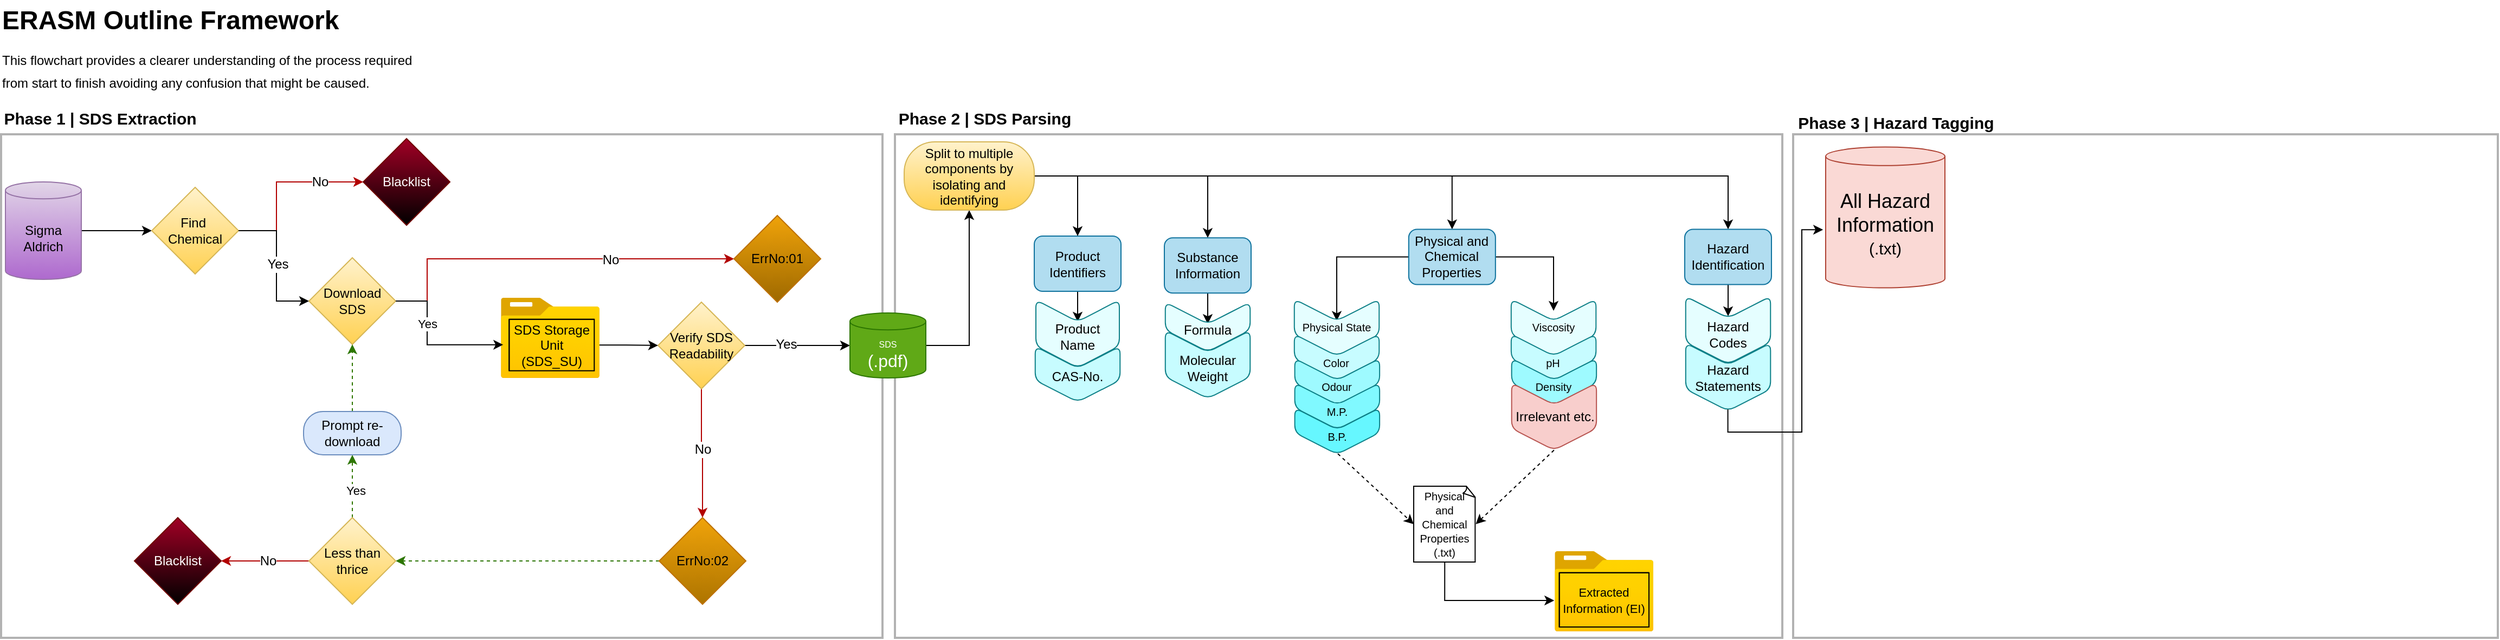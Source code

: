<mxfile version="24.7.5">
  <diagram name="Page-1" id="0I6r3eatLLzhdnNPI9bZ">
    <mxGraphModel dx="733" dy="535" grid="1" gridSize="10" guides="1" tooltips="1" connect="1" arrows="1" fold="1" page="1" pageScale="1" pageWidth="2336" pageHeight="1654" math="0" shadow="0">
      <root>
        <mxCell id="0" />
        <mxCell id="1" parent="0" />
        <mxCell id="2ysG0IZwZ4ry6b-tC9r9-176" value="" style="rounded=0;whiteSpace=wrap;html=1;fillColor=none;strokeWidth=2;opacity=30;" vertex="1" parent="1">
          <mxGeometry x="1660" y="125" width="650" height="465" as="geometry" />
        </mxCell>
        <mxCell id="AweW9JlIoIycyxR6Y38T-5" value="" style="rounded=0;whiteSpace=wrap;html=1;fillColor=none;strokeWidth=2;opacity=30;" parent="1" vertex="1">
          <mxGeometry x="7" y="125" width="813" height="465" as="geometry" />
        </mxCell>
        <mxCell id="AweW9JlIoIycyxR6Y38T-46" value="" style="rounded=0;whiteSpace=wrap;html=1;fillColor=none;strokeWidth=2;opacity=30;" parent="1" vertex="1">
          <mxGeometry x="831.5" y="125" width="818.5" height="465" as="geometry" />
        </mxCell>
        <mxCell id="AweW9JlIoIycyxR6Y38T-1" value="&lt;h1 style=&quot;margin-top: 0px; line-height: 70%; font-size: 3px;&quot;&gt;&lt;span style=&quot;background-color: initial;&quot;&gt;&lt;br&gt;&lt;/span&gt;&lt;/h1&gt;&lt;h1 style=&quot;margin-top: 0px; line-height: 70%;&quot;&gt;&lt;span style=&quot;background-color: initial;&quot;&gt;ERASM Outline Framework&lt;/span&gt;&lt;/h1&gt;&lt;h1 style=&quot;margin-top: 0px; line-height: 70%;&quot;&gt;&lt;span style=&quot;font-size: 12px; font-weight: normal;&quot;&gt;This flowchart provides a clearer understanding of the process required from start to finish avoiding any confusion that might be caused.&lt;/span&gt;&lt;/h1&gt;" style="text;html=1;whiteSpace=wrap;overflow=hidden;rounded=0;" parent="1" vertex="1">
          <mxGeometry x="6" y="1" width="390" height="89" as="geometry" />
        </mxCell>
        <mxCell id="AweW9JlIoIycyxR6Y38T-2" style="edgeStyle=orthogonalEdgeStyle;rounded=0;orthogonalLoop=1;jettySize=auto;html=1;exitX=0.5;exitY=1;exitDx=0;exitDy=0;" parent="1" edge="1">
          <mxGeometry relative="1" as="geometry">
            <mxPoint x="183" y="142" as="sourcePoint" />
            <mxPoint x="183" y="142" as="targetPoint" />
          </mxGeometry>
        </mxCell>
        <mxCell id="AweW9JlIoIycyxR6Y38T-7" value="" style="edgeStyle=orthogonalEdgeStyle;rounded=0;orthogonalLoop=1;jettySize=auto;html=1;" parent="1" source="AweW9JlIoIycyxR6Y38T-3" target="AweW9JlIoIycyxR6Y38T-6" edge="1">
          <mxGeometry relative="1" as="geometry" />
        </mxCell>
        <mxCell id="AweW9JlIoIycyxR6Y38T-3" value="Sigma Aldrich" style="shape=cylinder3;whiteSpace=wrap;html=1;boundedLbl=1;backgroundOutline=1;size=7.833;fillColor=#e1d5e7;strokeColor=#9673a6;gradientColor=#ae69ce;" parent="1" vertex="1">
          <mxGeometry x="11" y="169" width="70" height="90" as="geometry" />
        </mxCell>
        <mxCell id="AweW9JlIoIycyxR6Y38T-12" value="" style="edgeStyle=orthogonalEdgeStyle;rounded=0;orthogonalLoop=1;jettySize=auto;html=1;fontFamily=Helvetica;fontSize=12;fontColor=default;fillColor=#e51400;strokeColor=#B20000;" parent="1" source="AweW9JlIoIycyxR6Y38T-6" target="AweW9JlIoIycyxR6Y38T-11" edge="1">
          <mxGeometry relative="1" as="geometry">
            <Array as="points">
              <mxPoint x="261" y="214" />
              <mxPoint x="261" y="169" />
            </Array>
          </mxGeometry>
        </mxCell>
        <mxCell id="AweW9JlIoIycyxR6Y38T-13" value="No" style="edgeLabel;html=1;align=center;verticalAlign=middle;resizable=0;points=[];strokeColor=#d6b656;fontFamily=Helvetica;fontSize=12;fontColor=default;fillColor=#fff2cc;gradientColor=#ffd152;" parent="AweW9JlIoIycyxR6Y38T-12" vertex="1" connectable="0">
          <mxGeometry x="0.211" relative="1" as="geometry">
            <mxPoint x="23" as="offset" />
          </mxGeometry>
        </mxCell>
        <mxCell id="AweW9JlIoIycyxR6Y38T-6" value="Find&amp;nbsp; Chemical" style="rhombus;whiteSpace=wrap;html=1;fillColor=#fff2cc;strokeColor=#d6b656;gradientColor=#ffd152;" parent="1" vertex="1">
          <mxGeometry x="146" y="174" width="80" height="80" as="geometry" />
        </mxCell>
        <mxCell id="AweW9JlIoIycyxR6Y38T-22" value="" style="edgeStyle=orthogonalEdgeStyle;rounded=0;orthogonalLoop=1;jettySize=auto;html=1;fontFamily=Helvetica;fontSize=12;fontColor=default;fillColor=#e51400;strokeColor=#B20000;entryX=0;entryY=0.5;entryDx=0;entryDy=0;" parent="1" source="AweW9JlIoIycyxR6Y38T-8" target="AweW9JlIoIycyxR6Y38T-21" edge="1">
          <mxGeometry relative="1" as="geometry">
            <Array as="points">
              <mxPoint x="400" y="279" />
              <mxPoint x="400" y="240" />
              <mxPoint x="510" y="240" />
            </Array>
          </mxGeometry>
        </mxCell>
        <mxCell id="AweW9JlIoIycyxR6Y38T-23" value="No" style="edgeLabel;html=1;align=center;verticalAlign=middle;resizable=0;points=[];strokeColor=#d6b656;fontFamily=Helvetica;fontSize=12;fontColor=default;fillColor=#fff2cc;gradientColor=#ffd152;" parent="AweW9JlIoIycyxR6Y38T-22" vertex="1" connectable="0">
          <mxGeometry x="0.347" y="-2" relative="1" as="geometry">
            <mxPoint y="-1" as="offset" />
          </mxGeometry>
        </mxCell>
        <mxCell id="AweW9JlIoIycyxR6Y38T-8" value="Download SDS" style="rhombus;whiteSpace=wrap;html=1;fillColor=#fff2cc;strokeColor=#d6b656;gradientColor=#ffd152;" parent="1" vertex="1">
          <mxGeometry x="291" y="239" width="80" height="80" as="geometry" />
        </mxCell>
        <mxCell id="AweW9JlIoIycyxR6Y38T-11" value="Blacklist" style="rhombus;whiteSpace=wrap;html=1;fillColor=#a20025;strokeColor=#6F0000;fontColor=#ffffff;gradientColor=default;" parent="1" vertex="1">
          <mxGeometry x="341" y="129" width="80" height="80" as="geometry" />
        </mxCell>
        <mxCell id="AweW9JlIoIycyxR6Y38T-9" value="" style="edgeStyle=orthogonalEdgeStyle;rounded=0;orthogonalLoop=1;jettySize=auto;html=1;fontFamily=Helvetica;fontSize=12;fontColor=default;" parent="1" source="AweW9JlIoIycyxR6Y38T-6" target="AweW9JlIoIycyxR6Y38T-8" edge="1">
          <mxGeometry relative="1" as="geometry">
            <Array as="points">
              <mxPoint x="261" y="214" />
              <mxPoint x="261" y="279" />
            </Array>
          </mxGeometry>
        </mxCell>
        <mxCell id="AweW9JlIoIycyxR6Y38T-14" value="Yes" style="edgeLabel;html=1;align=center;verticalAlign=middle;resizable=0;points=[];strokeColor=#d6b656;fontFamily=Helvetica;fontSize=12;fontColor=default;fillColor=#fff2cc;gradientColor=#ffd152;" parent="AweW9JlIoIycyxR6Y38T-9" vertex="1" connectable="0">
          <mxGeometry x="0.012" y="1" relative="1" as="geometry">
            <mxPoint as="offset" />
          </mxGeometry>
        </mxCell>
        <mxCell id="AweW9JlIoIycyxR6Y38T-26" value="" style="edgeStyle=orthogonalEdgeStyle;rounded=0;orthogonalLoop=1;jettySize=auto;html=1;fontFamily=Helvetica;fontSize=12;fontColor=default;entryX=0;entryY=0.5;entryDx=0;entryDy=0;entryPerimeter=0;" parent="1" source="AweW9JlIoIycyxR6Y38T-19" target="AweW9JlIoIycyxR6Y38T-44" edge="1">
          <mxGeometry relative="1" as="geometry">
            <mxPoint x="773" y="323" as="targetPoint" />
          </mxGeometry>
        </mxCell>
        <mxCell id="AweW9JlIoIycyxR6Y38T-32" value="Yes" style="edgeLabel;html=1;align=center;verticalAlign=middle;resizable=0;points=[];strokeColor=#d6b656;fontFamily=Helvetica;fontSize=12;fontColor=default;fillColor=#fff2cc;gradientColor=#ffd152;" parent="AweW9JlIoIycyxR6Y38T-26" vertex="1" connectable="0">
          <mxGeometry x="-0.23" y="1" relative="1" as="geometry">
            <mxPoint as="offset" />
          </mxGeometry>
        </mxCell>
        <mxCell id="AweW9JlIoIycyxR6Y38T-28" value="" style="edgeStyle=orthogonalEdgeStyle;rounded=0;orthogonalLoop=1;jettySize=auto;html=1;fontFamily=Helvetica;fontSize=12;fontColor=default;exitX=0.5;exitY=1;exitDx=0;exitDy=0;fillColor=#e51400;strokeColor=#B20000;" parent="1" source="AweW9JlIoIycyxR6Y38T-19" target="AweW9JlIoIycyxR6Y38T-30" edge="1">
          <mxGeometry relative="1" as="geometry">
            <mxPoint x="783" y="494" as="targetPoint" />
            <Array as="points" />
            <mxPoint x="653" y="391" as="sourcePoint" />
          </mxGeometry>
        </mxCell>
        <mxCell id="AweW9JlIoIycyxR6Y38T-31" value="No" style="edgeLabel;html=1;align=center;verticalAlign=middle;resizable=0;points=[];strokeColor=#d6b656;fontFamily=Helvetica;fontSize=12;fontColor=default;fillColor=#fff2cc;gradientColor=#ffd152;" parent="AweW9JlIoIycyxR6Y38T-28" vertex="1" connectable="0">
          <mxGeometry x="0.064" y="-2" relative="1" as="geometry">
            <mxPoint x="2" y="-7" as="offset" />
          </mxGeometry>
        </mxCell>
        <mxCell id="AweW9JlIoIycyxR6Y38T-19" value="Verify SDS Readability" style="rhombus;whiteSpace=wrap;html=1;fillColor=#fff2cc;strokeColor=#d6b656;gradientColor=#ffd152;" parent="1" vertex="1">
          <mxGeometry x="613" y="280" width="80" height="80" as="geometry" />
        </mxCell>
        <mxCell id="AweW9JlIoIycyxR6Y38T-21" value="ErrNo:01" style="rhombus;whiteSpace=wrap;html=1;fillColor=#f0a30a;strokeColor=#BD7000;fontColor=#000000;gradientColor=#9e6900;" parent="1" vertex="1">
          <mxGeometry x="683" y="200" width="80" height="80" as="geometry" />
        </mxCell>
        <mxCell id="AweW9JlIoIycyxR6Y38T-35" value="" style="edgeStyle=orthogonalEdgeStyle;rounded=0;orthogonalLoop=1;jettySize=auto;html=1;fontFamily=Helvetica;fontSize=12;fontColor=default;entryX=1;entryY=0.5;entryDx=0;entryDy=0;dashed=1;fillColor=#60a917;strokeColor=#2D7600;" parent="1" source="AweW9JlIoIycyxR6Y38T-30" target="AweW9JlIoIycyxR6Y38T-36" edge="1">
          <mxGeometry relative="1" as="geometry">
            <mxPoint x="360" y="552" as="targetPoint" />
          </mxGeometry>
        </mxCell>
        <mxCell id="AweW9JlIoIycyxR6Y38T-30" value="ErrNo:02" style="rhombus;whiteSpace=wrap;html=1;fillColor=#f0a30a;strokeColor=#BD7000;fontColor=#000000;gradientColor=#ad7400;" parent="1" vertex="1">
          <mxGeometry x="614" y="479" width="80" height="80" as="geometry" />
        </mxCell>
        <mxCell id="AweW9JlIoIycyxR6Y38T-37" style="edgeStyle=orthogonalEdgeStyle;rounded=0;orthogonalLoop=1;jettySize=auto;html=1;entryX=0.5;entryY=1;entryDx=0;entryDy=0;fontFamily=Helvetica;fontSize=12;fontColor=default;dashed=1;fillColor=#60a917;strokeColor=#2D7600;" parent="1" source="AweW9JlIoIycyxR6Y38T-38" target="AweW9JlIoIycyxR6Y38T-8" edge="1">
          <mxGeometry relative="1" as="geometry" />
        </mxCell>
        <mxCell id="AweW9JlIoIycyxR6Y38T-42" style="edgeStyle=orthogonalEdgeStyle;rounded=0;orthogonalLoop=1;jettySize=auto;html=1;entryX=1;entryY=0.5;entryDx=0;entryDy=0;fontFamily=Helvetica;fontSize=12;fontColor=default;fillColor=#e51400;strokeColor=#B20000;" parent="1" source="AweW9JlIoIycyxR6Y38T-36" target="AweW9JlIoIycyxR6Y38T-41" edge="1">
          <mxGeometry relative="1" as="geometry" />
        </mxCell>
        <mxCell id="AweW9JlIoIycyxR6Y38T-43" value="No" style="edgeLabel;html=1;align=center;verticalAlign=middle;resizable=0;points=[];strokeColor=#d6b656;fontFamily=Helvetica;fontSize=12;fontColor=default;fillColor=#fff2cc;gradientColor=#ffd152;" parent="AweW9JlIoIycyxR6Y38T-42" vertex="1" connectable="0">
          <mxGeometry x="0.161" relative="1" as="geometry">
            <mxPoint x="9" as="offset" />
          </mxGeometry>
        </mxCell>
        <mxCell id="2ysG0IZwZ4ry6b-tC9r9-46" value="" style="edgeStyle=orthogonalEdgeStyle;rounded=0;orthogonalLoop=1;jettySize=auto;html=1;strokeColor=#2e7601;dashed=1;" edge="1" parent="1" source="AweW9JlIoIycyxR6Y38T-36" target="AweW9JlIoIycyxR6Y38T-38">
          <mxGeometry relative="1" as="geometry" />
        </mxCell>
        <mxCell id="2ysG0IZwZ4ry6b-tC9r9-193" value="Yes" style="edgeLabel;html=1;align=center;verticalAlign=middle;resizable=0;points=[];" vertex="1" connectable="0" parent="2ysG0IZwZ4ry6b-tC9r9-46">
          <mxGeometry x="-0.123" y="-3" relative="1" as="geometry">
            <mxPoint as="offset" />
          </mxGeometry>
        </mxCell>
        <mxCell id="AweW9JlIoIycyxR6Y38T-36" value="Less than thrice" style="rhombus;whiteSpace=wrap;html=1;fillColor=#fff2cc;strokeColor=#d6b656;gradientColor=#ffd152;" parent="1" vertex="1">
          <mxGeometry x="291" y="479" width="80" height="80" as="geometry" />
        </mxCell>
        <mxCell id="AweW9JlIoIycyxR6Y38T-38" value="&lt;div&gt;Prompt re-download&lt;br&gt;&lt;/div&gt;" style="rounded=1;whiteSpace=wrap;html=1;strokeColor=#6c8ebf;align=center;verticalAlign=middle;fontFamily=Helvetica;fontSize=12;fillColor=#dae8fc;arcSize=45;" parent="1" vertex="1">
          <mxGeometry x="286" y="381" width="90" height="40" as="geometry" />
        </mxCell>
        <mxCell id="AweW9JlIoIycyxR6Y38T-41" value="Blacklist" style="rhombus;whiteSpace=wrap;html=1;fillColor=#a20025;strokeColor=#6F0000;fontColor=#ffffff;gradientColor=default;" parent="1" vertex="1">
          <mxGeometry x="130" y="479" width="80" height="80" as="geometry" />
        </mxCell>
        <mxCell id="2ysG0IZwZ4ry6b-tC9r9-11" style="edgeStyle=orthogonalEdgeStyle;rounded=0;orthogonalLoop=1;jettySize=auto;html=1;entryX=0.5;entryY=1;entryDx=0;entryDy=0;exitX=1;exitY=0.5;exitDx=0;exitDy=0;exitPerimeter=0;" edge="1" parent="1" source="AweW9JlIoIycyxR6Y38T-44" target="2ysG0IZwZ4ry6b-tC9r9-1">
          <mxGeometry relative="1" as="geometry">
            <mxPoint x="863" y="319.974" as="sourcePoint" />
            <mxPoint x="902" y="198" as="targetPoint" />
            <Array as="points">
              <mxPoint x="900" y="320" />
            </Array>
          </mxGeometry>
        </mxCell>
        <mxCell id="AweW9JlIoIycyxR6Y38T-44" value="&lt;font style=&quot;font-size: 8px;&quot;&gt;SDS&lt;/font&gt;&lt;div&gt;&lt;font size=&quot;3&quot;&gt;(.pdf)&lt;/font&gt;&lt;/div&gt;" style="shape=cylinder3;whiteSpace=wrap;html=1;boundedLbl=1;backgroundOutline=1;size=7.833;fillColor=#60a917;strokeColor=#2D7600;fontColor=#ffffff;" parent="1" vertex="1">
          <mxGeometry x="790" y="290" width="70" height="60" as="geometry" />
        </mxCell>
        <mxCell id="AweW9JlIoIycyxR6Y38T-47" value="&lt;b style=&quot;font-size: 15px;&quot;&gt;Phase 1 | SDS Extraction&lt;/b&gt;" style="text;html=1;align=center;verticalAlign=middle;whiteSpace=wrap;rounded=0;fontFamily=Helvetica;fontSize=15;fontColor=default;" parent="1" vertex="1">
          <mxGeometry x="7" y="95" width="183" height="30" as="geometry" />
        </mxCell>
        <mxCell id="AweW9JlIoIycyxR6Y38T-48" value="&lt;b style=&quot;font-size: 15px;&quot;&gt;Phase 2 | SDS Parsing&lt;/b&gt;" style="text;html=1;align=center;verticalAlign=middle;whiteSpace=wrap;rounded=0;fontFamily=Helvetica;fontSize=15;fontColor=default;" parent="1" vertex="1">
          <mxGeometry x="831.5" y="95" width="164.5" height="30" as="geometry" />
        </mxCell>
        <mxCell id="2ysG0IZwZ4ry6b-tC9r9-18" style="edgeStyle=orthogonalEdgeStyle;rounded=0;orthogonalLoop=1;jettySize=auto;html=1;entryX=0.5;entryY=0;entryDx=0;entryDy=0;" edge="1" parent="1" source="2ysG0IZwZ4ry6b-tC9r9-1" target="2ysG0IZwZ4ry6b-tC9r9-49">
          <mxGeometry relative="1" as="geometry">
            <mxPoint x="1120.0" y="199" as="targetPoint" />
          </mxGeometry>
        </mxCell>
        <mxCell id="2ysG0IZwZ4ry6b-tC9r9-19" style="edgeStyle=orthogonalEdgeStyle;rounded=0;orthogonalLoop=1;jettySize=auto;html=1;entryX=0.5;entryY=0;entryDx=0;entryDy=0;" edge="1" parent="1" source="2ysG0IZwZ4ry6b-tC9r9-1" target="2ysG0IZwZ4ry6b-tC9r9-50">
          <mxGeometry relative="1" as="geometry">
            <mxPoint x="1240" y="199" as="targetPoint" />
          </mxGeometry>
        </mxCell>
        <mxCell id="2ysG0IZwZ4ry6b-tC9r9-23" style="edgeStyle=orthogonalEdgeStyle;rounded=0;orthogonalLoop=1;jettySize=auto;html=1;entryX=0.5;entryY=0;entryDx=0;entryDy=0;" edge="1" parent="1" source="2ysG0IZwZ4ry6b-tC9r9-1" target="2ysG0IZwZ4ry6b-tC9r9-51">
          <mxGeometry relative="1" as="geometry">
            <mxPoint x="1360" y="199" as="targetPoint" />
          </mxGeometry>
        </mxCell>
        <mxCell id="2ysG0IZwZ4ry6b-tC9r9-1" value="&lt;div&gt;Split to multiple components by isolating and identifying&lt;br&gt;&lt;/div&gt;" style="rounded=1;whiteSpace=wrap;html=1;strokeColor=#d6b656;align=center;verticalAlign=middle;fontFamily=Helvetica;fontSize=12;fontColor=default;fillColor=#fff2cc;gradientColor=#ffd152;arcSize=45;" vertex="1" parent="1">
          <mxGeometry x="840" y="132" width="120" height="63" as="geometry" />
        </mxCell>
        <mxCell id="2ysG0IZwZ4ry6b-tC9r9-31" style="edgeStyle=orthogonalEdgeStyle;rounded=0;orthogonalLoop=1;jettySize=auto;html=1;entryX=0;entryY=0.5;entryDx=0;entryDy=0;" edge="1" parent="1" source="2ysG0IZwZ4ry6b-tC9r9-30" target="AweW9JlIoIycyxR6Y38T-19">
          <mxGeometry relative="1" as="geometry" />
        </mxCell>
        <mxCell id="2ysG0IZwZ4ry6b-tC9r9-36" value="" style="group" vertex="1" connectable="0" parent="1">
          <mxGeometry x="467.94" y="276" width="92.06" height="74" as="geometry" />
        </mxCell>
        <mxCell id="2ysG0IZwZ4ry6b-tC9r9-34" value="" style="image;aspect=fixed;html=1;points=[];align=center;fontSize=12;image=img/lib/azure2/general/Folder_Blank.svg;" vertex="1" parent="2ysG0IZwZ4ry6b-tC9r9-36">
          <mxGeometry width="91.181" height="74" as="geometry" />
        </mxCell>
        <mxCell id="2ysG0IZwZ4ry6b-tC9r9-30" value="SDS Storage Unit (SDS_SU)" style="shape=cube;whiteSpace=wrap;html=1;boundedLbl=1;backgroundOutline=1;darkOpacity=0.05;darkOpacity2=0.1;size=0;fillColor=none;strokeColor=#000000;" vertex="1" parent="2ysG0IZwZ4ry6b-tC9r9-36">
          <mxGeometry x="7.72" y="19.923" width="78.487" height="47.436" as="geometry" />
        </mxCell>
        <mxCell id="2ysG0IZwZ4ry6b-tC9r9-39" style="edgeStyle=orthogonalEdgeStyle;rounded=0;orthogonalLoop=1;jettySize=auto;html=1;entryX=0.024;entryY=0.586;entryDx=0;entryDy=0;entryPerimeter=0;" edge="1" parent="1" source="AweW9JlIoIycyxR6Y38T-8" target="2ysG0IZwZ4ry6b-tC9r9-34">
          <mxGeometry relative="1" as="geometry">
            <Array as="points">
              <mxPoint x="400" y="279" />
              <mxPoint x="400" y="319" />
            </Array>
          </mxGeometry>
        </mxCell>
        <mxCell id="2ysG0IZwZ4ry6b-tC9r9-40" value="Yes" style="edgeLabel;html=1;align=center;verticalAlign=middle;resizable=0;points=[];" vertex="1" connectable="0" parent="2ysG0IZwZ4ry6b-tC9r9-39">
          <mxGeometry x="-0.28" relative="1" as="geometry">
            <mxPoint as="offset" />
          </mxGeometry>
        </mxCell>
        <mxCell id="2ysG0IZwZ4ry6b-tC9r9-64" value="" style="edgeStyle=orthogonalEdgeStyle;rounded=0;orthogonalLoop=1;jettySize=auto;html=1;" edge="1" parent="1" source="2ysG0IZwZ4ry6b-tC9r9-48" target="2ysG0IZwZ4ry6b-tC9r9-63">
          <mxGeometry relative="1" as="geometry" />
        </mxCell>
        <mxCell id="2ysG0IZwZ4ry6b-tC9r9-48" value="Product Identifiers" style="rounded=1;whiteSpace=wrap;html=1;fillColor=#b1ddf0;strokeColor=#10739e;" vertex="1" parent="1">
          <mxGeometry x="960" y="219" width="80" height="51" as="geometry" />
        </mxCell>
        <mxCell id="2ysG0IZwZ4ry6b-tC9r9-178" value="" style="edgeStyle=orthogonalEdgeStyle;rounded=0;orthogonalLoop=1;jettySize=auto;html=1;" edge="1" parent="1" source="2ysG0IZwZ4ry6b-tC9r9-49" target="2ysG0IZwZ4ry6b-tC9r9-75">
          <mxGeometry relative="1" as="geometry" />
        </mxCell>
        <mxCell id="2ysG0IZwZ4ry6b-tC9r9-49" value="Hazard Identification" style="rounded=1;whiteSpace=wrap;html=1;fillColor=#b1ddf0;strokeColor=#10739e;" vertex="1" parent="1">
          <mxGeometry x="1560" y="212.75" width="80" height="51" as="geometry" />
        </mxCell>
        <mxCell id="2ysG0IZwZ4ry6b-tC9r9-72" value="" style="edgeStyle=orthogonalEdgeStyle;rounded=0;orthogonalLoop=1;jettySize=auto;html=1;" edge="1" parent="1" source="2ysG0IZwZ4ry6b-tC9r9-50" target="2ysG0IZwZ4ry6b-tC9r9-68">
          <mxGeometry relative="1" as="geometry" />
        </mxCell>
        <mxCell id="2ysG0IZwZ4ry6b-tC9r9-50" value="Substance Information" style="rounded=1;whiteSpace=wrap;html=1;fillColor=#b1ddf0;strokeColor=#10739e;" vertex="1" parent="1">
          <mxGeometry x="1080" y="220.63" width="80" height="51" as="geometry" />
        </mxCell>
        <mxCell id="2ysG0IZwZ4ry6b-tC9r9-70" value="" style="edgeStyle=orthogonalEdgeStyle;rounded=0;orthogonalLoop=1;jettySize=auto;html=1;" edge="1" parent="1" source="2ysG0IZwZ4ry6b-tC9r9-51" target="2ysG0IZwZ4ry6b-tC9r9-69">
          <mxGeometry relative="1" as="geometry" />
        </mxCell>
        <mxCell id="2ysG0IZwZ4ry6b-tC9r9-181" style="edgeStyle=orthogonalEdgeStyle;rounded=0;orthogonalLoop=1;jettySize=auto;html=1;entryX=0.5;entryY=0;entryDx=0;entryDy=0;" edge="1" parent="1" source="2ysG0IZwZ4ry6b-tC9r9-51" target="2ysG0IZwZ4ry6b-tC9r9-106">
          <mxGeometry relative="1" as="geometry" />
        </mxCell>
        <mxCell id="2ysG0IZwZ4ry6b-tC9r9-51" value="Physical and Chemical Properties" style="rounded=1;whiteSpace=wrap;html=1;fillColor=#b1ddf0;strokeColor=#10739e;" vertex="1" parent="1">
          <mxGeometry x="1305.42" y="212.75" width="80" height="51" as="geometry" />
        </mxCell>
        <mxCell id="2ysG0IZwZ4ry6b-tC9r9-84" value="" style="shape=step;perimeter=stepPerimeter;whiteSpace=wrap;html=1;fixedSize=1;fillColor=#c7fcff;strokeColor=#0e8088;rounded=1;rotation=90;arcSize=14;" vertex="1" parent="1">
          <mxGeometry x="974.39" y="307.38" width="51.24" height="78.25" as="geometry" />
        </mxCell>
        <mxCell id="2ysG0IZwZ4ry6b-tC9r9-87" value="CAS-No." style="text;html=1;align=center;verticalAlign=middle;whiteSpace=wrap;rounded=0;" vertex="1" parent="1">
          <mxGeometry x="965" y="333" width="70" height="32" as="geometry" />
        </mxCell>
        <mxCell id="2ysG0IZwZ4ry6b-tC9r9-88" value="" style="shape=step;perimeter=stepPerimeter;whiteSpace=wrap;html=1;fixedSize=1;fillColor=#c7fcff;strokeColor=#0e8088;rounded=1;rotation=90;arcSize=14;" vertex="1" parent="1">
          <mxGeometry x="1568.77" y="310" width="62.5" height="78.25" as="geometry" />
        </mxCell>
        <mxCell id="2ysG0IZwZ4ry6b-tC9r9-89" value="Hazard Statements" style="text;html=1;align=center;verticalAlign=middle;whiteSpace=wrap;rounded=0;" vertex="1" parent="1">
          <mxGeometry x="1565.005" y="334.993" width="70" height="29.52" as="geometry" />
        </mxCell>
        <mxCell id="2ysG0IZwZ4ry6b-tC9r9-68" value="" style="shape=step;perimeter=stepPerimeter;whiteSpace=wrap;html=1;fixedSize=1;fillColor=#e5feff;strokeColor=#0e8088;rounded=1;rotation=90;arcSize=14;" vertex="1" parent="1">
          <mxGeometry x="1097.2" y="263.81" width="45.62" height="78.25" as="geometry" />
        </mxCell>
        <mxCell id="2ysG0IZwZ4ry6b-tC9r9-76" value="Formula" style="text;html=1;align=center;verticalAlign=middle;whiteSpace=wrap;rounded=0;" vertex="1" parent="1">
          <mxGeometry x="1085" y="290.63" width="70" height="30" as="geometry" />
        </mxCell>
        <mxCell id="2ysG0IZwZ4ry6b-tC9r9-90" value="" style="shape=step;perimeter=stepPerimeter;whiteSpace=wrap;html=1;fixedSize=1;fillColor=#c7fcff;strokeColor=#0e8088;rounded=1;rotation=90;arcSize=14;" vertex="1" parent="1">
          <mxGeometry x="1088.61" y="298.49" width="62.8" height="78.25" as="geometry" />
        </mxCell>
        <mxCell id="2ysG0IZwZ4ry6b-tC9r9-91" value="&lt;div title=&quot;Page 3&quot; class=&quot;page&quot;&gt;Molecular Weight&lt;/div&gt;" style="text;html=1;align=center;verticalAlign=middle;whiteSpace=wrap;rounded=0;" vertex="1" parent="1">
          <mxGeometry x="1085" y="325.64" width="70" height="30" as="geometry" />
        </mxCell>
        <mxCell id="2ysG0IZwZ4ry6b-tC9r9-94" value="" style="endArrow=classic;html=1;rounded=0;entryX=0.5;entryY=0;entryDx=0;entryDy=0;" edge="1" parent="1" target="2ysG0IZwZ4ry6b-tC9r9-48">
          <mxGeometry width="50" height="50" relative="1" as="geometry">
            <mxPoint x="1000" y="164" as="sourcePoint" />
            <mxPoint x="1140" y="230" as="targetPoint" />
          </mxGeometry>
        </mxCell>
        <mxCell id="2ysG0IZwZ4ry6b-tC9r9-69" value="" style="shape=step;perimeter=stepPerimeter;whiteSpace=wrap;html=1;fixedSize=1;fillColor=#e5feff;strokeColor=#0e8088;rounded=1;rotation=90;arcSize=14;" vertex="1" parent="1">
          <mxGeometry x="1212.6" y="264.58" width="52.82" height="78.25" as="geometry" />
        </mxCell>
        <mxCell id="2ysG0IZwZ4ry6b-tC9r9-77" value="&lt;font style=&quot;font-size: 10px;&quot;&gt;Physical&amp;nbsp;&lt;/font&gt;&lt;span style=&quot;font-size: 10px; background-color: initial;&quot;&gt;State&lt;/span&gt;" style="text;html=1;align=center;verticalAlign=middle;whiteSpace=wrap;rounded=0;" vertex="1" parent="1">
          <mxGeometry x="1204" y="288" width="70" height="30" as="geometry" />
        </mxCell>
        <mxCell id="2ysG0IZwZ4ry6b-tC9r9-66" value="" style="shape=step;perimeter=stepPerimeter;whiteSpace=wrap;html=1;fixedSize=1;fillColor=#e5feff;strokeColor=#0e8088;rounded=1;rotation=90;arcSize=14;" vertex="1" parent="1">
          <mxGeometry x="1568.75" y="266.81" width="62.5" height="78.25" as="geometry" />
        </mxCell>
        <mxCell id="2ysG0IZwZ4ry6b-tC9r9-75" value="Hazard Codes" style="text;html=1;align=center;verticalAlign=middle;whiteSpace=wrap;rounded=0;" vertex="1" parent="1">
          <mxGeometry x="1565" y="292.99" width="70" height="34" as="geometry" />
        </mxCell>
        <mxCell id="2ysG0IZwZ4ry6b-tC9r9-63" value="" style="shape=step;perimeter=stepPerimeter;whiteSpace=wrap;html=1;fixedSize=1;fillColor=#e5feff;strokeColor=#0e8088;rounded=1;rotation=90;arcSize=14;" vertex="1" parent="1">
          <mxGeometry x="968.755" y="270.761" width="62.5" height="76.998" as="geometry" />
        </mxCell>
        <mxCell id="2ysG0IZwZ4ry6b-tC9r9-74" value="Product Name" style="text;html=1;align=center;verticalAlign=middle;whiteSpace=wrap;rounded=0;" vertex="1" parent="1">
          <mxGeometry x="965.005" y="297.693" width="70" height="29.52" as="geometry" />
        </mxCell>
        <mxCell id="2ysG0IZwZ4ry6b-tC9r9-95" value="" style="shape=step;perimeter=stepPerimeter;whiteSpace=wrap;html=1;fixedSize=1;fillColor=#c7fcff;strokeColor=#0e8088;rounded=1;rotation=90;arcSize=14;" vertex="1" parent="1">
          <mxGeometry x="1217.63" y="291.85" width="42.79" height="78.25" as="geometry" />
        </mxCell>
        <mxCell id="2ysG0IZwZ4ry6b-tC9r9-96" value="&lt;span style=&quot;font-size: 10px;&quot;&gt;Color&lt;/span&gt;" style="text;html=1;align=center;verticalAlign=middle;whiteSpace=wrap;rounded=0;" vertex="1" parent="1">
          <mxGeometry x="1200.01" y="319" width="77.21" height="33.09" as="geometry" />
        </mxCell>
        <mxCell id="2ysG0IZwZ4ry6b-tC9r9-97" value="" style="shape=step;perimeter=stepPerimeter;whiteSpace=wrap;html=1;fixedSize=1;fillColor=#9efaff;strokeColor=#0e8088;rounded=1;rotation=90;arcSize=14;" vertex="1" parent="1">
          <mxGeometry x="1218.04" y="314.38" width="42.79" height="78.25" as="geometry" />
        </mxCell>
        <mxCell id="2ysG0IZwZ4ry6b-tC9r9-98" value="&lt;span style=&quot;font-size: 10px;&quot;&gt;Odour&lt;/span&gt;" style="text;html=1;align=center;verticalAlign=middle;whiteSpace=wrap;rounded=0;" vertex="1" parent="1">
          <mxGeometry x="1199" y="338" width="80" height="40.62" as="geometry" />
        </mxCell>
        <mxCell id="2ysG0IZwZ4ry6b-tC9r9-99" value="" style="shape=step;perimeter=stepPerimeter;whiteSpace=wrap;html=1;fixedSize=1;fillColor=#80f9ff;strokeColor=#0e8088;rounded=1;rotation=90;arcSize=14;" vertex="1" parent="1">
          <mxGeometry x="1218.04" y="337" width="42.79" height="78.25" as="geometry" />
        </mxCell>
        <mxCell id="2ysG0IZwZ4ry6b-tC9r9-100" value="&lt;span style=&quot;font-size: 10px;&quot;&gt;M.P.&lt;/span&gt;" style="text;html=1;align=center;verticalAlign=middle;whiteSpace=wrap;rounded=0;" vertex="1" parent="1">
          <mxGeometry x="1201.42" y="364.15" width="77.21" height="33.09" as="geometry" />
        </mxCell>
        <mxCell id="2ysG0IZwZ4ry6b-tC9r9-101" value="" style="shape=step;perimeter=stepPerimeter;whiteSpace=wrap;html=1;fixedSize=1;fillColor=#66f7ff;strokeColor=#0e8088;rounded=1;rotation=90;arcSize=14;" vertex="1" parent="1">
          <mxGeometry x="1218.04" y="360" width="42.79" height="78.25" as="geometry" />
        </mxCell>
        <mxCell id="2ysG0IZwZ4ry6b-tC9r9-102" value="&lt;span style=&quot;font-size: 10px;&quot;&gt;B.P.&lt;/span&gt;" style="text;html=1;align=center;verticalAlign=middle;whiteSpace=wrap;rounded=0;" vertex="1" parent="1">
          <mxGeometry x="1201.42" y="387.15" width="77.21" height="33.09" as="geometry" />
        </mxCell>
        <mxCell id="2ysG0IZwZ4ry6b-tC9r9-105" value="" style="shape=step;perimeter=stepPerimeter;whiteSpace=wrap;html=1;fixedSize=1;fillColor=#e5feff;strokeColor=#0e8088;rounded=1;rotation=90;arcSize=14;" vertex="1" parent="1">
          <mxGeometry x="1412.62" y="264.58" width="52.82" height="78.25" as="geometry" />
        </mxCell>
        <mxCell id="2ysG0IZwZ4ry6b-tC9r9-106" value="&lt;span style=&quot;font-size: 10px;&quot;&gt;Viscosity&lt;/span&gt;" style="text;html=1;align=center;verticalAlign=middle;whiteSpace=wrap;rounded=0;" vertex="1" parent="1">
          <mxGeometry x="1404.02" y="288" width="70" height="30" as="geometry" />
        </mxCell>
        <mxCell id="2ysG0IZwZ4ry6b-tC9r9-107" value="" style="shape=step;perimeter=stepPerimeter;whiteSpace=wrap;html=1;fixedSize=1;fillColor=#c7fcff;strokeColor=#0e8088;rounded=1;rotation=90;arcSize=14;" vertex="1" parent="1">
          <mxGeometry x="1417.65" y="291.85" width="42.79" height="78.25" as="geometry" />
        </mxCell>
        <mxCell id="2ysG0IZwZ4ry6b-tC9r9-108" value="&lt;span style=&quot;font-size: 10px;&quot;&gt;pH&lt;/span&gt;" style="text;html=1;align=center;verticalAlign=middle;whiteSpace=wrap;rounded=0;" vertex="1" parent="1">
          <mxGeometry x="1400.03" y="319" width="77.21" height="33.09" as="geometry" />
        </mxCell>
        <mxCell id="2ysG0IZwZ4ry6b-tC9r9-109" value="" style="shape=step;perimeter=stepPerimeter;whiteSpace=wrap;html=1;fixedSize=1;fillColor=#9efaff;strokeColor=#0e8088;rounded=1;rotation=90;arcSize=14;" vertex="1" parent="1">
          <mxGeometry x="1418.06" y="314.38" width="42.79" height="78.25" as="geometry" />
        </mxCell>
        <mxCell id="2ysG0IZwZ4ry6b-tC9r9-110" value="&lt;span style=&quot;font-size: 10px;&quot;&gt;Density&lt;/span&gt;" style="text;html=1;align=center;verticalAlign=middle;whiteSpace=wrap;rounded=0;" vertex="1" parent="1">
          <mxGeometry x="1399.02" y="338" width="80" height="40.62" as="geometry" />
        </mxCell>
        <mxCell id="2ysG0IZwZ4ry6b-tC9r9-111" value="" style="shape=step;perimeter=stepPerimeter;whiteSpace=wrap;html=1;fixedSize=1;fillColor=#f8cecc;strokeColor=#b85450;rounded=1;rotation=90;arcSize=14;" vertex="1" parent="1">
          <mxGeometry x="1408.49" y="346.57" width="61.94" height="78.25" as="geometry" />
        </mxCell>
        <mxCell id="2ysG0IZwZ4ry6b-tC9r9-142" value="&lt;font style=&quot;font-size: 18px;&quot;&gt;All Hazard Information&lt;/font&gt;&lt;div style=&quot;font-size: 18px;&quot;&gt;&lt;font style=&quot;font-size: 15px;&quot;&gt;(.txt)&lt;/font&gt;&lt;/div&gt;" style="shape=cylinder3;whiteSpace=wrap;html=1;boundedLbl=1;backgroundOutline=1;size=8.545;fillColor=#fad9d5;strokeColor=#ae4132;" vertex="1" parent="1">
          <mxGeometry x="1690" y="136.81" width="110" height="130" as="geometry" />
        </mxCell>
        <mxCell id="2ysG0IZwZ4ry6b-tC9r9-151" value="" style="group" vertex="1" connectable="0" parent="1">
          <mxGeometry x="1440.0" y="510" width="91.181" height="74" as="geometry" />
        </mxCell>
        <mxCell id="2ysG0IZwZ4ry6b-tC9r9-147" value="" style="image;aspect=fixed;html=1;points=[];align=center;fontSize=12;image=img/lib/azure2/general/Folder_Blank.svg;" vertex="1" parent="2ysG0IZwZ4ry6b-tC9r9-151">
          <mxGeometry width="91.181" height="74" as="geometry" />
        </mxCell>
        <mxCell id="2ysG0IZwZ4ry6b-tC9r9-148" value="&lt;font style=&quot;font-size: 11px;&quot;&gt;Extracted Information (EI)&lt;/font&gt;" style="shape=cube;whiteSpace=wrap;html=1;boundedLbl=1;backgroundOutline=1;darkOpacity=0.05;darkOpacity2=0.1;size=0;fillColor=none;strokeColor=#000000;" vertex="1" parent="2ysG0IZwZ4ry6b-tC9r9-151">
          <mxGeometry x="4.33" y="19.92" width="82.67" height="50.08" as="geometry" />
        </mxCell>
        <mxCell id="2ysG0IZwZ4ry6b-tC9r9-174" value="&lt;b style=&quot;font-size: 15px;&quot;&gt;Phase 3 | Hazard Tagging&lt;/b&gt;" style="text;html=1;align=center;verticalAlign=middle;whiteSpace=wrap;rounded=0;fontFamily=Helvetica;fontSize=15;fontColor=default;" vertex="1" parent="1">
          <mxGeometry x="1660" y="99" width="190" height="30" as="geometry" />
        </mxCell>
        <mxCell id="2ysG0IZwZ4ry6b-tC9r9-185" value="" style="edgeStyle=orthogonalEdgeStyle;rounded=0;orthogonalLoop=1;jettySize=auto;html=1;exitX=0.5;exitY=1;exitDx=0;exitDy=0;exitPerimeter=0;entryX=-0.004;entryY=0.615;entryDx=0;entryDy=0;entryPerimeter=0;" edge="1" parent="1" source="2ysG0IZwZ4ry6b-tC9r9-179" target="2ysG0IZwZ4ry6b-tC9r9-147">
          <mxGeometry relative="1" as="geometry" />
        </mxCell>
        <mxCell id="2ysG0IZwZ4ry6b-tC9r9-179" value="&lt;div style=&quot;font-size: 11px;&quot;&gt;&lt;font style=&quot;font-size: 10px;&quot;&gt;Physical and Chemical Properties&lt;/font&gt;&lt;/div&gt;&lt;div style=&quot;font-size: 11px;&quot;&gt;&lt;font style=&quot;font-size: 10px;&quot;&gt;(.txt)&lt;/font&gt;&lt;/div&gt;" style="whiteSpace=wrap;html=1;shape=mxgraph.basic.document" vertex="1" parent="1">
          <mxGeometry x="1310" y="450" width="57.25" height="70" as="geometry" />
        </mxCell>
        <mxCell id="2ysG0IZwZ4ry6b-tC9r9-182" value="Irrelevant etc." style="text;html=1;align=center;verticalAlign=middle;whiteSpace=wrap;rounded=0;" vertex="1" parent="1">
          <mxGeometry x="1400.03" y="370.69" width="80.98" height="30" as="geometry" />
        </mxCell>
        <mxCell id="2ysG0IZwZ4ry6b-tC9r9-183" value="" style="endArrow=classic;html=1;rounded=0;entryX=0;entryY=0.5;entryDx=0;entryDy=0;entryPerimeter=0;dashed=1;" edge="1" parent="1" target="2ysG0IZwZ4ry6b-tC9r9-179">
          <mxGeometry width="50" height="50" relative="1" as="geometry">
            <mxPoint x="1240" y="420" as="sourcePoint" />
            <mxPoint x="1390" y="330" as="targetPoint" />
          </mxGeometry>
        </mxCell>
        <mxCell id="2ysG0IZwZ4ry6b-tC9r9-184" value="" style="endArrow=classic;html=1;rounded=0;exitX=1;exitY=0.5;exitDx=0;exitDy=0;entryX=1;entryY=0.5;entryDx=0;entryDy=0;entryPerimeter=0;dashed=1;" edge="1" parent="1" source="2ysG0IZwZ4ry6b-tC9r9-111" target="2ysG0IZwZ4ry6b-tC9r9-179">
          <mxGeometry width="50" height="50" relative="1" as="geometry">
            <mxPoint x="1340" y="380" as="sourcePoint" />
            <mxPoint x="1390" y="330" as="targetPoint" />
          </mxGeometry>
        </mxCell>
        <mxCell id="2ysG0IZwZ4ry6b-tC9r9-192" style="edgeStyle=orthogonalEdgeStyle;rounded=0;orthogonalLoop=1;jettySize=auto;html=1;entryX=-0.022;entryY=0.587;entryDx=0;entryDy=0;entryPerimeter=0;exitX=0.98;exitY=0.503;exitDx=0;exitDy=0;exitPerimeter=0;" edge="1" parent="1" source="2ysG0IZwZ4ry6b-tC9r9-88" target="2ysG0IZwZ4ry6b-tC9r9-142">
          <mxGeometry relative="1" as="geometry">
            <mxPoint x="1600" y="380" as="sourcePoint" />
            <Array as="points">
              <mxPoint x="1600" y="400" />
              <mxPoint x="1668" y="400" />
              <mxPoint x="1668" y="213" />
            </Array>
          </mxGeometry>
        </mxCell>
      </root>
    </mxGraphModel>
  </diagram>
</mxfile>
